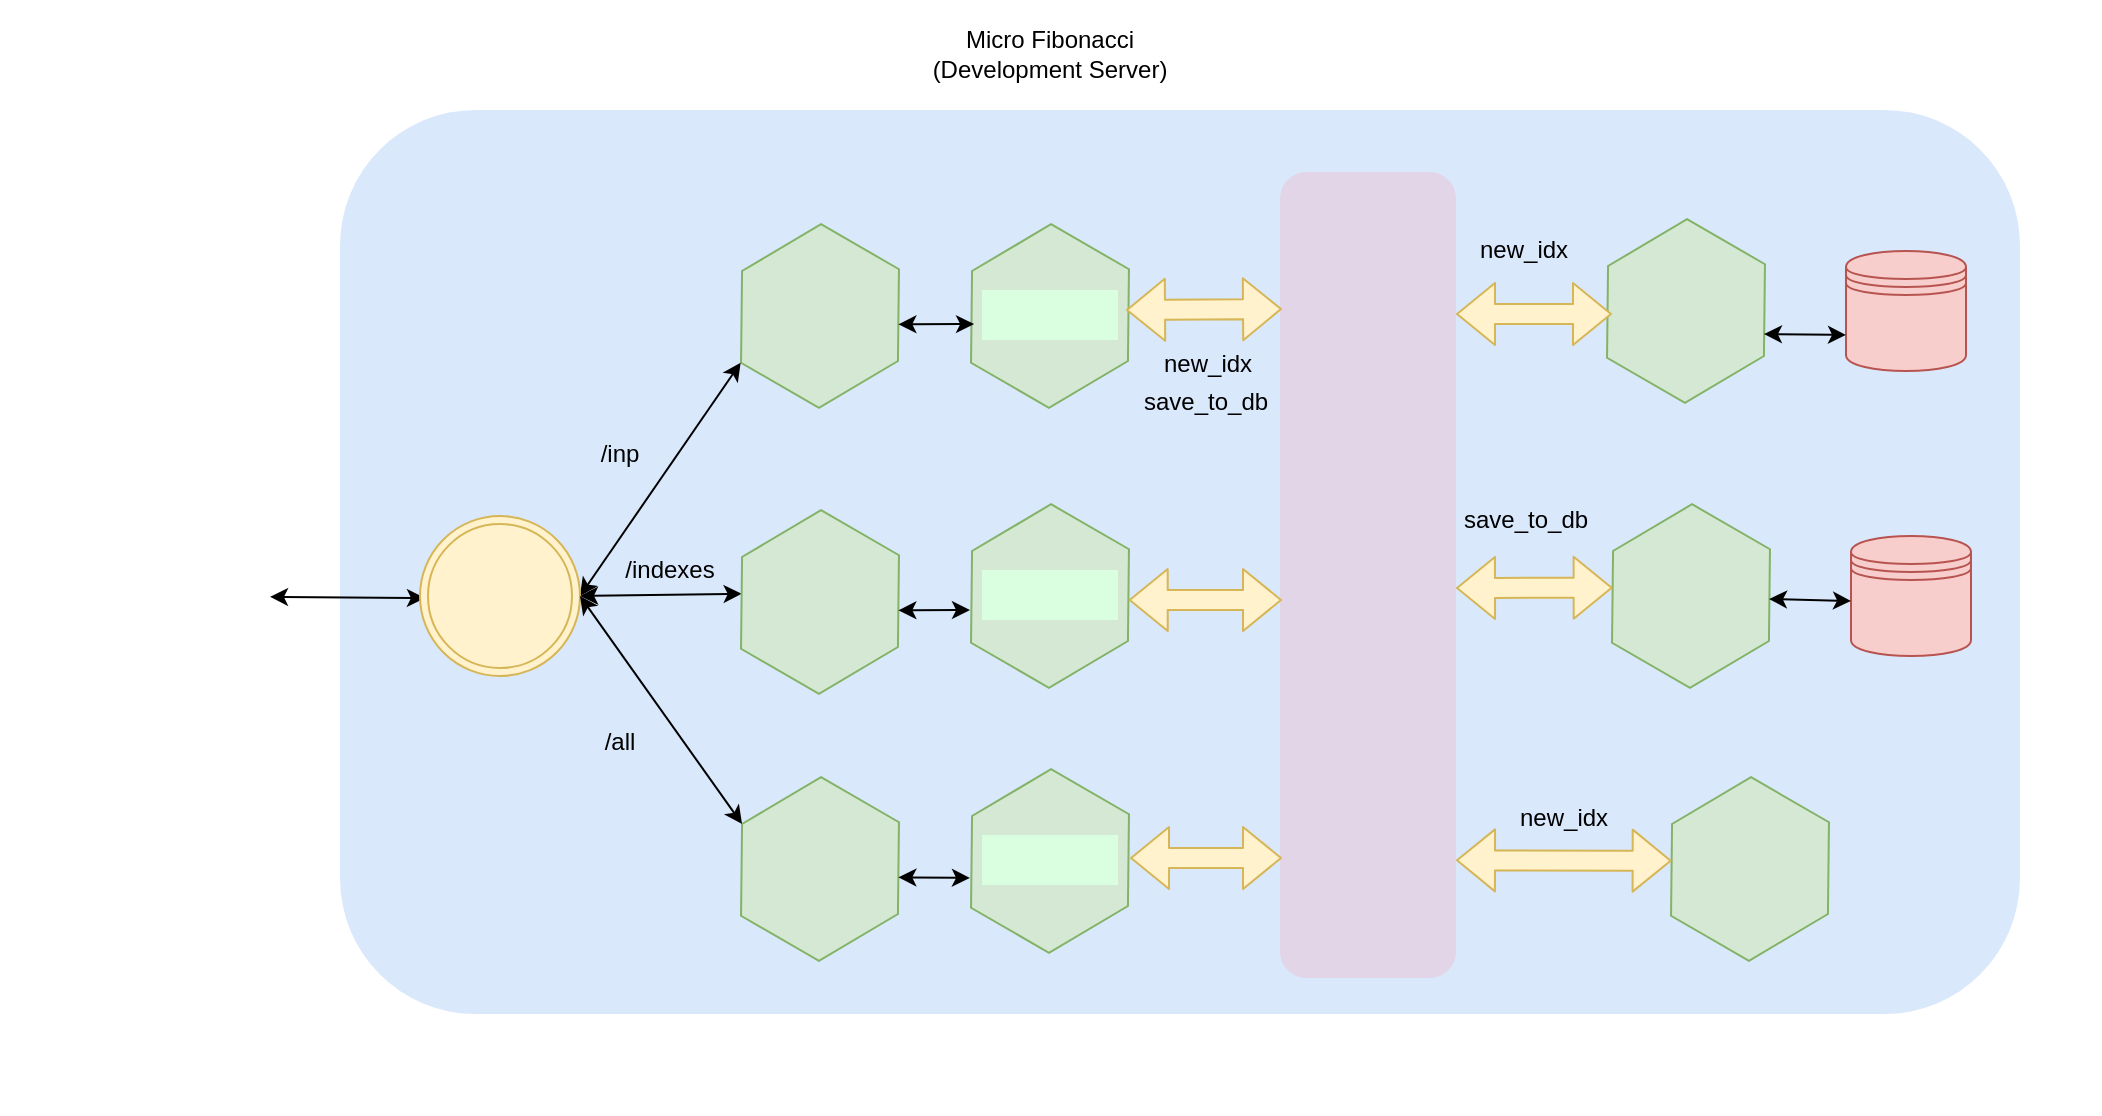 <mxfile version="10.8.7" type="device"><diagram id="IwzF6KMzd22Q16_5XrRI" name="Page-1"><mxGraphModel dx="2444" dy="924" grid="1" gridSize="10" guides="1" tooltips="1" connect="1" arrows="1" fold="1" page="1" pageScale="1" pageWidth="850" pageHeight="1100" math="0" shadow="0"><root><mxCell id="0"/><mxCell id="1" parent="0"/><mxCell id="_qKp5LVKKkUdhnzFs71g-53" value="" style="rounded=0;whiteSpace=wrap;html=1;shadow=0;glass=0;comic=0;gradientColor=none;strokeColor=none;" parent="1" vertex="1"><mxGeometry x="-30" y="3" width="1050" height="557" as="geometry"/></mxCell><mxCell id="_qKp5LVKKkUdhnzFs71g-44" value="" style="rounded=1;whiteSpace=wrap;html=1;fillColor=#dae8fc;strokeColor=none;gradientColor=none;shadow=0;comic=0;glass=0;" parent="1" vertex="1"><mxGeometry x="140" y="58" width="840" height="452" as="geometry"/></mxCell><mxCell id="_qKp5LVKKkUdhnzFs71g-1" value="Micro Fibonacci&lt;br&gt;&lt;div&gt;(Development Server)&lt;/div&gt;" style="text;html=1;strokeColor=none;fillColor=none;align=center;verticalAlign=middle;whiteSpace=wrap;rounded=0;" parent="1" vertex="1"><mxGeometry x="425" y="20" width="140" height="20" as="geometry"/></mxCell><mxCell id="_qKp5LVKKkUdhnzFs71g-4" value="" style="shape=hexagon;perimeter=hexagonPerimeter2;whiteSpace=wrap;html=1;rotation=30;fillColor=#d5e8d4;strokeColor=#82b366;" parent="1" vertex="1"><mxGeometry x="768" y="118.5" width="90" height="80" as="geometry"/></mxCell><mxCell id="_qKp5LVKKkUdhnzFs71g-5" value="" style="shape=hexagon;perimeter=hexagonPerimeter2;whiteSpace=wrap;html=1;rotation=30;fillColor=#d5e8d4;strokeColor=#82b366;" parent="1" vertex="1"><mxGeometry x="335" y="121" width="90" height="80" as="geometry"/></mxCell><mxCell id="_qKp5LVKKkUdhnzFs71g-6" value="" style="shape=hexagon;perimeter=hexagonPerimeter2;whiteSpace=wrap;html=1;rotation=30;fillColor=#d5e8d4;strokeColor=#82b366;" parent="1" vertex="1"><mxGeometry x="450" y="393.5" width="90" height="80" as="geometry"/></mxCell><mxCell id="_qKp5LVKKkUdhnzFs71g-8" value="" style="shape=image;verticalLabelPosition=bottom;labelBackgroundColor=#ffffff;verticalAlign=top;aspect=fixed;imageAspect=0;image=https://vuejs.org/images/logo.png;" parent="1" vertex="1"><mxGeometry x="360" y="141" width="40" height="40" as="geometry"/></mxCell><mxCell id="_qKp5LVKKkUdhnzFs71g-11" value="" style="shape=image;verticalLabelPosition=bottom;labelBackgroundColor=#ffffff;verticalAlign=top;aspect=fixed;imageAspect=0;image=https://i.imgur.com/TyF9plF.png;imageBackground=#D9FFE0;" parent="1" vertex="1"><mxGeometry x="461" y="420.5" width="68" height="25" as="geometry"/></mxCell><mxCell id="_qKp5LVKKkUdhnzFs71g-14" value="" style="shape=image;verticalLabelPosition=bottom;labelBackgroundColor=#ffffff;verticalAlign=top;aspect=fixed;imageAspect=0;image=https://upload.wikimedia.org/wikipedia/commons/thumb/c/c3/Python-logo-notext.svg/1024px-Python-logo-notext.svg.png;" parent="1" vertex="1"><mxGeometry x="789.5" y="137.5" width="47" height="47" as="geometry"/></mxCell><mxCell id="_qKp5LVKKkUdhnzFs71g-23" value="" style="shape=image;verticalLabelPosition=bottom;labelBackgroundColor=#ffffff;verticalAlign=top;aspect=fixed;imageAspect=0;image=http://icons.iconarchive.com/icons/paomedia/small-n-flat/1024/device-laptop-icon.png;" parent="1" vertex="1"><mxGeometry y="248.5" width="105" height="105" as="geometry"/></mxCell><mxCell id="_qKp5LVKKkUdhnzFs71g-24" value="" style="endArrow=classic;startArrow=classic;html=1;exitX=0.031;exitY=0.513;exitDx=0;exitDy=0;exitPerimeter=0;" parent="1" source="_qKp5LVKKkUdhnzFs71g-49" target="_qKp5LVKKkUdhnzFs71g-23" edge="1"><mxGeometry width="50" height="50" relative="1" as="geometry"><mxPoint x="200" y="301" as="sourcePoint"/><mxPoint y="517.5" as="targetPoint"/></mxGeometry></mxCell><mxCell id="_qKp5LVKKkUdhnzFs71g-25" value="" style="endArrow=classic;startArrow=classic;html=1;entryX=1;entryY=0.5;entryDx=0;entryDy=0;exitX=0;exitY=0.75;exitDx=0;exitDy=0;" parent="1" source="KyGF5E5yeZBWl4OFvKZI-2" target="_qKp5LVKKkUdhnzFs71g-49" edge="1"><mxGeometry width="50" height="50" relative="1" as="geometry"><mxPoint x="200" y="600" as="sourcePoint"/><mxPoint x="413.667" y="357.833" as="targetPoint"/></mxGeometry></mxCell><mxCell id="_qKp5LVKKkUdhnzFs71g-26" value="" style="endArrow=classic;startArrow=classic;html=1;entryX=1;entryY=0.5;entryDx=0;entryDy=0;exitX=0.248;exitY=1.001;exitDx=0;exitDy=0;exitPerimeter=0;" parent="1" source="_qKp5LVKKkUdhnzFs71g-5" target="_qKp5LVKKkUdhnzFs71g-49" edge="1"><mxGeometry width="50" height="50" relative="1" as="geometry"><mxPoint x="496.2" y="387.4" as="sourcePoint"/><mxPoint x="414.5" y="311.167" as="targetPoint"/></mxGeometry></mxCell><mxCell id="_qKp5LVKKkUdhnzFs71g-32" value="" style="shape=datastore;whiteSpace=wrap;html=1;fillColor=#f8cecc;strokeColor=#b85450;" parent="1" vertex="1"><mxGeometry x="893" y="128.5" width="60" height="60" as="geometry"/></mxCell><mxCell id="_qKp5LVKKkUdhnzFs71g-45" value="" style="shape=image;verticalLabelPosition=bottom;labelBackgroundColor=#ffffff;verticalAlign=top;aspect=fixed;imageAspect=0;image=http://blog.xebialabs.com/wp-content/uploads/2015/09/docker.png;" parent="1" vertex="1"><mxGeometry x="157.5" y="76" width="85" height="85" as="geometry"/></mxCell><mxCell id="_qKp5LVKKkUdhnzFs71g-48" value="" style="shape=image;verticalLabelPosition=bottom;labelBackgroundColor=#ffffff;verticalAlign=top;aspect=fixed;imageAspect=0;image=https://logonoid.com/images/postgresql-logo.png;" parent="1" vertex="1"><mxGeometry x="906" y="148.5" width="36" height="40" as="geometry"/></mxCell><mxCell id="_qKp5LVKKkUdhnzFs71g-49" value="" style="ellipse;shape=doubleEllipse;whiteSpace=wrap;html=1;aspect=fixed;fillColor=#fff2cc;strokeColor=#d6b656;" parent="1" vertex="1"><mxGeometry x="180" y="261" width="80" height="80" as="geometry"/></mxCell><mxCell id="_qKp5LVKKkUdhnzFs71g-54" value="" style="shape=image;verticalLabelPosition=bottom;labelBackgroundColor=#ffffff;verticalAlign=top;aspect=fixed;imageAspect=0;image=https://upload.wikimedia.org/wikipedia/commons/thumb/c/c5/Nginx_logo.svg/1280px-Nginx_logo.svg.png;" parent="1" vertex="1"><mxGeometry x="188" y="294" width="64" height="14" as="geometry"/></mxCell><mxCell id="KyGF5E5yeZBWl4OFvKZI-2" value="" style="shape=hexagon;perimeter=hexagonPerimeter2;whiteSpace=wrap;html=1;rotation=30;fillColor=#d5e8d4;strokeColor=#82b366;" vertex="1" parent="1"><mxGeometry x="335" y="264" width="90" height="80" as="geometry"/></mxCell><mxCell id="KyGF5E5yeZBWl4OFvKZI-3" value="" style="shape=image;verticalLabelPosition=bottom;labelBackgroundColor=#ffffff;verticalAlign=top;aspect=fixed;imageAspect=0;image=https://vuejs.org/images/logo.png;" vertex="1" parent="1"><mxGeometry x="360" y="284" width="40" height="40" as="geometry"/></mxCell><mxCell id="KyGF5E5yeZBWl4OFvKZI-4" value="" style="shape=hexagon;perimeter=hexagonPerimeter2;whiteSpace=wrap;html=1;rotation=30;fillColor=#d5e8d4;strokeColor=#82b366;" vertex="1" parent="1"><mxGeometry x="335" y="397.5" width="90" height="80" as="geometry"/></mxCell><mxCell id="KyGF5E5yeZBWl4OFvKZI-5" value="" style="shape=image;verticalLabelPosition=bottom;labelBackgroundColor=#ffffff;verticalAlign=top;aspect=fixed;imageAspect=0;image=https://vuejs.org/images/logo.png;" vertex="1" parent="1"><mxGeometry x="360" y="417.5" width="40" height="40" as="geometry"/></mxCell><mxCell id="KyGF5E5yeZBWl4OFvKZI-6" value="" style="endArrow=classic;startArrow=classic;html=1;exitX=0;exitY=0.5;exitDx=0;exitDy=0;entryX=1;entryY=0.5;entryDx=0;entryDy=0;" edge="1" parent="1" source="KyGF5E5yeZBWl4OFvKZI-4" target="_qKp5LVKKkUdhnzFs71g-49"><mxGeometry width="50" height="50" relative="1" as="geometry"><mxPoint x="-20" y="630" as="sourcePoint"/><mxPoint x="280" y="300" as="targetPoint"/></mxGeometry></mxCell><mxCell id="KyGF5E5yeZBWl4OFvKZI-7" value="" style="shape=hexagon;perimeter=hexagonPerimeter2;whiteSpace=wrap;html=1;rotation=30;fillColor=#d5e8d4;strokeColor=#82b366;" vertex="1" parent="1"><mxGeometry x="450" y="121" width="90" height="80" as="geometry"/></mxCell><mxCell id="KyGF5E5yeZBWl4OFvKZI-8" value="" style="shape=image;verticalLabelPosition=bottom;labelBackgroundColor=#ffffff;verticalAlign=top;aspect=fixed;imageAspect=0;image=https://i.imgur.com/TyF9plF.png;imageBackground=#D9FFE0;" vertex="1" parent="1"><mxGeometry x="461" y="148" width="68" height="25" as="geometry"/></mxCell><mxCell id="KyGF5E5yeZBWl4OFvKZI-9" value="" style="shape=hexagon;perimeter=hexagonPerimeter2;whiteSpace=wrap;html=1;rotation=30;fillColor=#d5e8d4;strokeColor=#82b366;" vertex="1" parent="1"><mxGeometry x="450" y="261" width="90" height="80" as="geometry"/></mxCell><mxCell id="KyGF5E5yeZBWl4OFvKZI-10" value="" style="shape=image;verticalLabelPosition=bottom;labelBackgroundColor=#ffffff;verticalAlign=top;aspect=fixed;imageAspect=0;image=https://i.imgur.com/TyF9plF.png;imageBackground=#D9FFE0;" vertex="1" parent="1"><mxGeometry x="461" y="288" width="68" height="25" as="geometry"/></mxCell><mxCell id="KyGF5E5yeZBWl4OFvKZI-13" value="" style="endArrow=classic;startArrow=classic;html=1;entryX=1;entryY=0.25;entryDx=0;entryDy=0;exitX=0.154;exitY=0.826;exitDx=0;exitDy=0;exitPerimeter=0;" edge="1" parent="1" source="KyGF5E5yeZBWl4OFvKZI-9" target="KyGF5E5yeZBWl4OFvKZI-2"><mxGeometry width="50" height="50" relative="1" as="geometry"><mxPoint x="-20" y="630" as="sourcePoint"/><mxPoint x="30" y="580" as="targetPoint"/></mxGeometry></mxCell><mxCell id="KyGF5E5yeZBWl4OFvKZI-14" value="" style="endArrow=classic;startArrow=classic;html=1;entryX=1;entryY=0.25;entryDx=0;entryDy=0;exitX=0.162;exitY=0.842;exitDx=0;exitDy=0;exitPerimeter=0;" edge="1" parent="1" source="_qKp5LVKKkUdhnzFs71g-6" target="KyGF5E5yeZBWl4OFvKZI-4"><mxGeometry width="50" height="50" relative="1" as="geometry"><mxPoint x="-20" y="630" as="sourcePoint"/><mxPoint x="30" y="580" as="targetPoint"/></mxGeometry></mxCell><mxCell id="KyGF5E5yeZBWl4OFvKZI-15" value="" style="endArrow=classic;startArrow=classic;html=1;entryX=1;entryY=0.25;entryDx=0;entryDy=0;exitX=0.157;exitY=0.781;exitDx=0;exitDy=0;exitPerimeter=0;" edge="1" parent="1" source="KyGF5E5yeZBWl4OFvKZI-7" target="_qKp5LVKKkUdhnzFs71g-5"><mxGeometry width="50" height="50" relative="1" as="geometry"><mxPoint x="-20" y="630" as="sourcePoint"/><mxPoint x="30" y="580" as="targetPoint"/></mxGeometry></mxCell><mxCell id="KyGF5E5yeZBWl4OFvKZI-17" value="" style="rounded=1;whiteSpace=wrap;html=1;fillColor=#e1d5e7;strokeColor=none;" vertex="1" parent="1"><mxGeometry x="610" y="89" width="88" height="403" as="geometry"/></mxCell><mxCell id="KyGF5E5yeZBWl4OFvKZI-16" value="" style="shape=image;verticalLabelPosition=bottom;labelBackgroundColor=#ffffff;verticalAlign=top;aspect=fixed;imageAspect=0;image=https://svn.apache.org/repos/asf/kafka/site/logos/originals/png/TALL%20-%20Black%20on%20Transparent.png;" vertex="1" parent="1"><mxGeometry x="611" y="248" width="88" height="96" as="geometry"/></mxCell><mxCell id="KyGF5E5yeZBWl4OFvKZI-18" value="" style="shape=hexagon;perimeter=hexagonPerimeter2;whiteSpace=wrap;html=1;rotation=30;fillColor=#d5e8d4;strokeColor=#82b366;" vertex="1" parent="1"><mxGeometry x="770.5" y="261" width="90" height="80" as="geometry"/></mxCell><mxCell id="KyGF5E5yeZBWl4OFvKZI-19" value="" style="shape=image;verticalLabelPosition=bottom;labelBackgroundColor=#ffffff;verticalAlign=top;aspect=fixed;imageAspect=0;image=https://upload.wikimedia.org/wikipedia/commons/thumb/c/c3/Python-logo-notext.svg/1024px-Python-logo-notext.svg.png;" vertex="1" parent="1"><mxGeometry x="792" y="279" width="47" height="47" as="geometry"/></mxCell><mxCell id="KyGF5E5yeZBWl4OFvKZI-20" value="" style="shape=datastore;whiteSpace=wrap;html=1;fillColor=#f8cecc;strokeColor=#b85450;" vertex="1" parent="1"><mxGeometry x="895.5" y="271" width="60" height="60" as="geometry"/></mxCell><mxCell id="KyGF5E5yeZBWl4OFvKZI-21" value="" style="shape=image;verticalLabelPosition=bottom;labelBackgroundColor=#ffffff;verticalAlign=top;aspect=fixed;imageAspect=0;image=https://logonoid.com/images/postgresql-logo.png;" vertex="1" parent="1"><mxGeometry x="908.5" y="291" width="36" height="40" as="geometry"/></mxCell><mxCell id="KyGF5E5yeZBWl4OFvKZI-26" value="" style="shape=hexagon;perimeter=hexagonPerimeter2;whiteSpace=wrap;html=1;rotation=30;fillColor=#d5e8d4;strokeColor=#82b366;" vertex="1" parent="1"><mxGeometry x="800" y="397.5" width="90" height="80" as="geometry"/></mxCell><mxCell id="KyGF5E5yeZBWl4OFvKZI-27" value="" style="shape=image;verticalLabelPosition=bottom;labelBackgroundColor=#ffffff;verticalAlign=top;aspect=fixed;imageAspect=0;image=https://cdn.iconverticons.com/files/png/dcb75f27d19254da_256x256.png;" vertex="1" parent="1"><mxGeometry x="816" y="408.5" width="58" height="58" as="geometry"/></mxCell><mxCell id="KyGF5E5yeZBWl4OFvKZI-28" value="" style="shape=flexArrow;endArrow=classic;startArrow=classic;html=1;entryX=0;entryY=0.75;entryDx=0;entryDy=0;exitX=1;exitY=0.854;exitDx=0;exitDy=0;exitPerimeter=0;fillColor=#fff2cc;strokeColor=#d6b656;" edge="1" parent="1" source="KyGF5E5yeZBWl4OFvKZI-17" target="KyGF5E5yeZBWl4OFvKZI-26"><mxGeometry width="50" height="50" relative="1" as="geometry"><mxPoint x="20" y="630" as="sourcePoint"/><mxPoint x="70" y="580" as="targetPoint"/></mxGeometry></mxCell><mxCell id="KyGF5E5yeZBWl4OFvKZI-29" value="" style="shape=flexArrow;endArrow=classic;startArrow=classic;html=1;fillColor=#fff2cc;strokeColor=#d6b656;entryX=0;entryY=0.75;entryDx=0;entryDy=0;" edge="1" parent="1" target="KyGF5E5yeZBWl4OFvKZI-18"><mxGeometry width="50" height="50" relative="1" as="geometry"><mxPoint x="698" y="297" as="sourcePoint"/><mxPoint x="750" y="300" as="targetPoint"/></mxGeometry></mxCell><mxCell id="KyGF5E5yeZBWl4OFvKZI-30" value="" style="shape=flexArrow;endArrow=classic;startArrow=classic;html=1;fillColor=#fff2cc;strokeColor=#d6b656;entryX=0;entryY=0.75;entryDx=0;entryDy=0;" edge="1" parent="1"><mxGeometry width="50" height="50" relative="1" as="geometry"><mxPoint x="698" y="160" as="sourcePoint"/><mxPoint x="776" y="160" as="targetPoint"/></mxGeometry></mxCell><mxCell id="KyGF5E5yeZBWl4OFvKZI-31" value="" style="shape=flexArrow;endArrow=classic;startArrow=classic;html=1;fillColor=#fff2cc;strokeColor=#d6b656;entryX=0;entryY=0.75;entryDx=0;entryDy=0;exitX=0.89;exitY=0.276;exitDx=0;exitDy=0;exitPerimeter=0;" edge="1" parent="1" source="KyGF5E5yeZBWl4OFvKZI-9"><mxGeometry width="50" height="50" relative="1" as="geometry"><mxPoint x="533" y="303" as="sourcePoint"/><mxPoint x="611" y="303" as="targetPoint"/></mxGeometry></mxCell><mxCell id="KyGF5E5yeZBWl4OFvKZI-32" value="" style="shape=flexArrow;endArrow=classic;startArrow=classic;html=1;fillColor=#fff2cc;strokeColor=#d6b656;entryX=0;entryY=0.75;entryDx=0;entryDy=0;" edge="1" parent="1"><mxGeometry width="50" height="50" relative="1" as="geometry"><mxPoint x="533" y="158" as="sourcePoint"/><mxPoint x="611" y="157.5" as="targetPoint"/></mxGeometry></mxCell><mxCell id="KyGF5E5yeZBWl4OFvKZI-33" value="" style="shape=flexArrow;endArrow=classic;startArrow=classic;html=1;fillColor=#fff2cc;strokeColor=#d6b656;entryX=0;entryY=0.75;entryDx=0;entryDy=0;exitX=0.877;exitY=0.234;exitDx=0;exitDy=0;exitPerimeter=0;" edge="1" parent="1" source="_qKp5LVKKkUdhnzFs71g-6"><mxGeometry width="50" height="50" relative="1" as="geometry"><mxPoint x="533" y="432.5" as="sourcePoint"/><mxPoint x="611" y="432" as="targetPoint"/></mxGeometry></mxCell><mxCell id="KyGF5E5yeZBWl4OFvKZI-34" value="" style="endArrow=classic;startArrow=classic;html=1;entryX=0.939;entryY=0.381;entryDx=0;entryDy=0;exitX=0;exitY=0.7;exitDx=0;exitDy=0;entryPerimeter=0;" edge="1" parent="1" source="_qKp5LVKKkUdhnzFs71g-32" target="_qKp5LVKKkUdhnzFs71g-4"><mxGeometry width="50" height="50" relative="1" as="geometry"><mxPoint x="-20" y="630" as="sourcePoint"/><mxPoint x="30" y="580" as="targetPoint"/></mxGeometry></mxCell><mxCell id="KyGF5E5yeZBWl4OFvKZI-35" value="" style="endArrow=classic;startArrow=classic;html=1;entryX=0.939;entryY=0.381;entryDx=0;entryDy=0;exitX=0;exitY=0.7;exitDx=0;exitDy=0;entryPerimeter=0;" edge="1" parent="1"><mxGeometry width="50" height="50" relative="1" as="geometry"><mxPoint x="895.5" y="303.5" as="sourcePoint"/><mxPoint x="854.5" y="302.5" as="targetPoint"/></mxGeometry></mxCell><mxCell id="KyGF5E5yeZBWl4OFvKZI-36" value="/inp" style="text;html=1;strokeColor=none;fillColor=none;align=center;verticalAlign=middle;whiteSpace=wrap;rounded=0;" vertex="1" parent="1"><mxGeometry x="260" y="220" width="40" height="20" as="geometry"/></mxCell><mxCell id="KyGF5E5yeZBWl4OFvKZI-37" value="/&lt;span&gt;indexes&lt;/span&gt;" style="text;html=1;strokeColor=none;fillColor=none;align=center;verticalAlign=middle;whiteSpace=wrap;rounded=0;" vertex="1" parent="1"><mxGeometry x="275" y="278" width="60" height="20" as="geometry"/></mxCell><mxCell id="KyGF5E5yeZBWl4OFvKZI-38" value="/&lt;span&gt;all&lt;/span&gt;" style="text;html=1;strokeColor=none;fillColor=none;align=center;verticalAlign=middle;whiteSpace=wrap;rounded=0;" vertex="1" parent="1"><mxGeometry x="250" y="363.5" width="60" height="20" as="geometry"/></mxCell><mxCell id="KyGF5E5yeZBWl4OFvKZI-39" value="new_idx" style="text;html=1;" vertex="1" parent="1"><mxGeometry x="550" y="171" width="70" height="30" as="geometry"/></mxCell><mxCell id="KyGF5E5yeZBWl4OFvKZI-40" value="save_to_db" style="text;html=1;" vertex="1" parent="1"><mxGeometry x="540" y="189.5" width="90" height="30" as="geometry"/></mxCell><mxCell id="KyGF5E5yeZBWl4OFvKZI-43" value="save_to_db" style="text;html=1;" vertex="1" parent="1"><mxGeometry x="699.5" y="249" width="90" height="30" as="geometry"/></mxCell><mxCell id="KyGF5E5yeZBWl4OFvKZI-44" value="new_idx" style="text;html=1;" vertex="1" parent="1"><mxGeometry x="728" y="397.5" width="70" height="30" as="geometry"/></mxCell><mxCell id="KyGF5E5yeZBWl4OFvKZI-45" value="new_idx" style="text;html=1;" vertex="1" parent="1"><mxGeometry x="708" y="113.5" width="70" height="30" as="geometry"/></mxCell></root></mxGraphModel></diagram></mxfile>